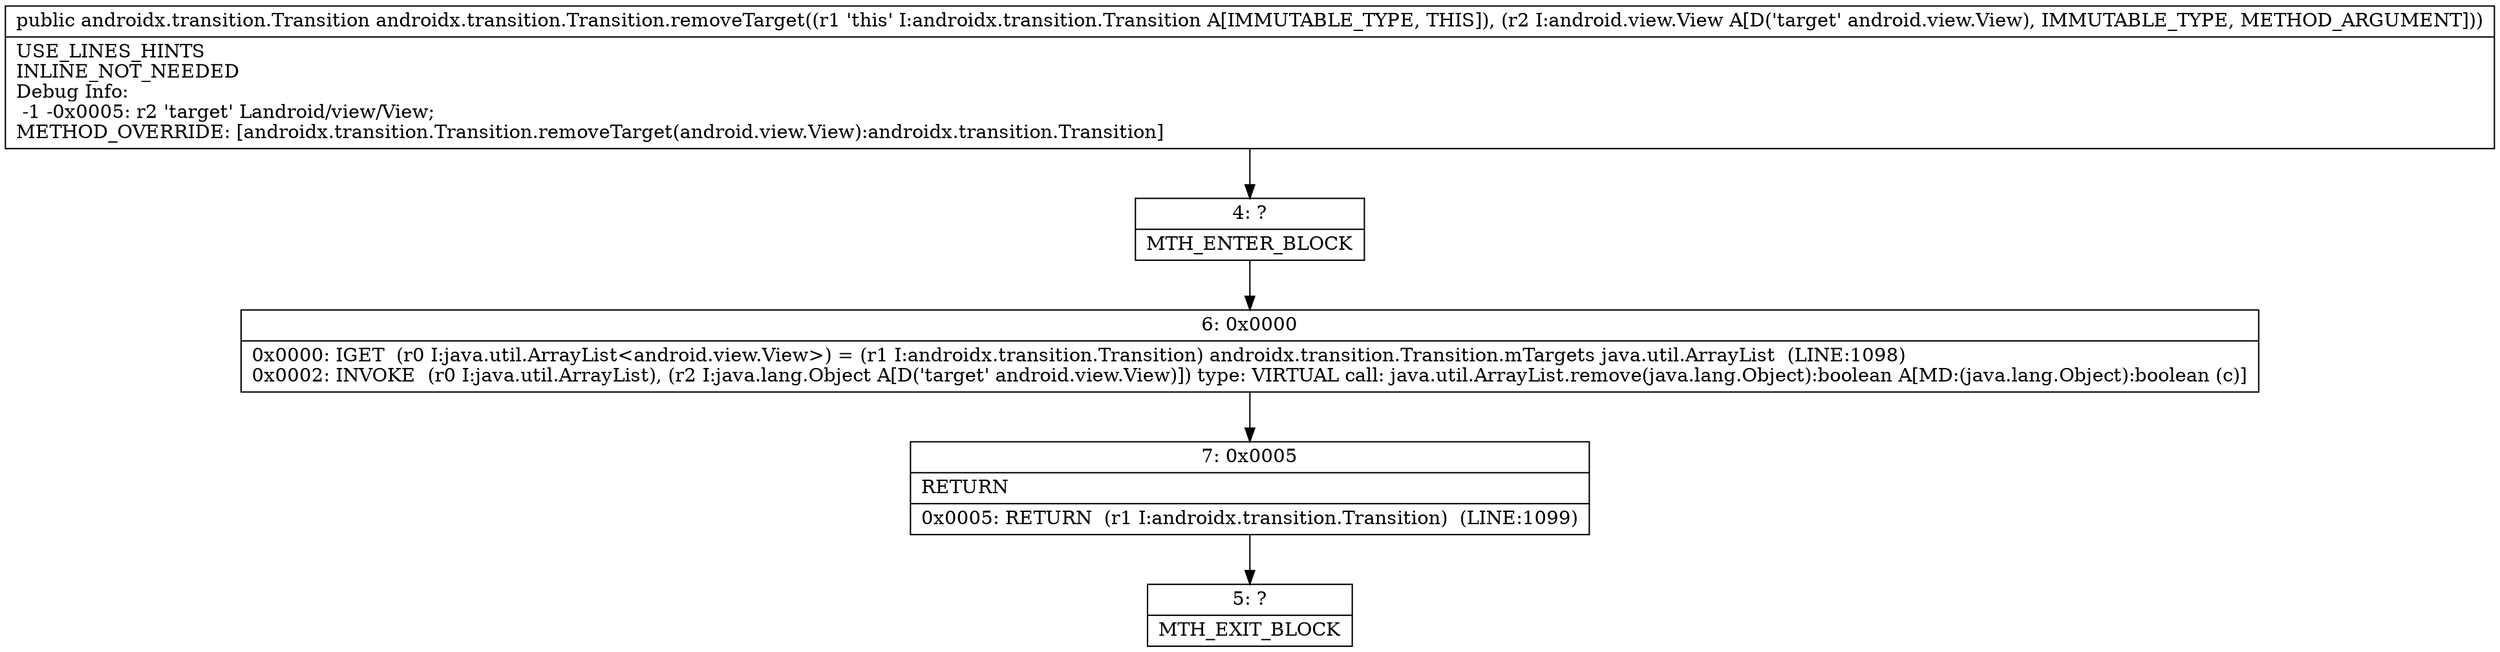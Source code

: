 digraph "CFG forandroidx.transition.Transition.removeTarget(Landroid\/view\/View;)Landroidx\/transition\/Transition;" {
Node_4 [shape=record,label="{4\:\ ?|MTH_ENTER_BLOCK\l}"];
Node_6 [shape=record,label="{6\:\ 0x0000|0x0000: IGET  (r0 I:java.util.ArrayList\<android.view.View\>) = (r1 I:androidx.transition.Transition) androidx.transition.Transition.mTargets java.util.ArrayList  (LINE:1098)\l0x0002: INVOKE  (r0 I:java.util.ArrayList), (r2 I:java.lang.Object A[D('target' android.view.View)]) type: VIRTUAL call: java.util.ArrayList.remove(java.lang.Object):boolean A[MD:(java.lang.Object):boolean (c)]\l}"];
Node_7 [shape=record,label="{7\:\ 0x0005|RETURN\l|0x0005: RETURN  (r1 I:androidx.transition.Transition)  (LINE:1099)\l}"];
Node_5 [shape=record,label="{5\:\ ?|MTH_EXIT_BLOCK\l}"];
MethodNode[shape=record,label="{public androidx.transition.Transition androidx.transition.Transition.removeTarget((r1 'this' I:androidx.transition.Transition A[IMMUTABLE_TYPE, THIS]), (r2 I:android.view.View A[D('target' android.view.View), IMMUTABLE_TYPE, METHOD_ARGUMENT]))  | USE_LINES_HINTS\lINLINE_NOT_NEEDED\lDebug Info:\l  \-1 \-0x0005: r2 'target' Landroid\/view\/View;\lMETHOD_OVERRIDE: [androidx.transition.Transition.removeTarget(android.view.View):androidx.transition.Transition]\l}"];
MethodNode -> Node_4;Node_4 -> Node_6;
Node_6 -> Node_7;
Node_7 -> Node_5;
}

